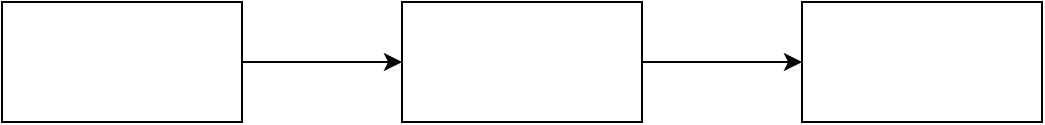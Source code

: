 <mxfile version="14.8.0" type="github"><diagram id="f5C4KQ9issmpeeY-hXGW" name="Page-1"><mxGraphModel dx="1422" dy="741" grid="1" gridSize="10" guides="1" tooltips="1" connect="1" arrows="1" fold="1" page="1" pageScale="1" pageWidth="827" pageHeight="1169" math="0" shadow="0"><root><mxCell id="0"/><mxCell id="1" parent="0"/><mxCell id="_4iBn1aFA6Wk5lo6W5ys-3" value="" style="edgeStyle=orthogonalEdgeStyle;rounded=0;orthogonalLoop=1;jettySize=auto;html=1;" edge="1" parent="1" source="_4iBn1aFA6Wk5lo6W5ys-1" target="_4iBn1aFA6Wk5lo6W5ys-2"><mxGeometry relative="1" as="geometry"/></mxCell><mxCell id="_4iBn1aFA6Wk5lo6W5ys-1" value="" style="rounded=0;whiteSpace=wrap;html=1;" vertex="1" parent="1"><mxGeometry x="60" y="160" width="120" height="60" as="geometry"/></mxCell><mxCell id="_4iBn1aFA6Wk5lo6W5ys-5" value="" style="edgeStyle=orthogonalEdgeStyle;rounded=0;orthogonalLoop=1;jettySize=auto;html=1;" edge="1" parent="1" source="_4iBn1aFA6Wk5lo6W5ys-2" target="_4iBn1aFA6Wk5lo6W5ys-4"><mxGeometry relative="1" as="geometry"/></mxCell><mxCell id="_4iBn1aFA6Wk5lo6W5ys-2" value="" style="whiteSpace=wrap;html=1;rounded=0;" vertex="1" parent="1"><mxGeometry x="260" y="160" width="120" height="60" as="geometry"/></mxCell><mxCell id="_4iBn1aFA6Wk5lo6W5ys-4" value="" style="rounded=0;whiteSpace=wrap;html=1;" vertex="1" parent="1"><mxGeometry x="460" y="160" width="120" height="60" as="geometry"/></mxCell></root></mxGraphModel></diagram></mxfile>